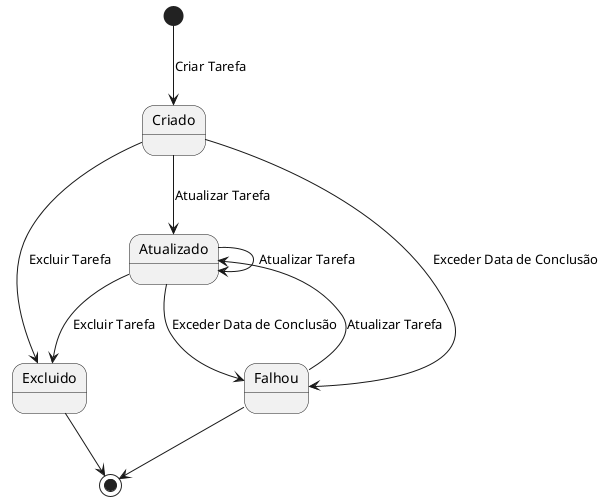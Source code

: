 @startuml
[*] --> Criado : Criar Tarefa

Criado --> Atualizado : Atualizar Tarefa
Atualizado --> Atualizado : Atualizar Tarefa

Criado --> Excluido : Excluir Tarefa
Atualizado --> Excluido : Excluir Tarefa

Criado --> Falhou : Exceder Data de Conclusão
Atualizado --> Falhou : Exceder Data de Conclusão

Falhou --> Atualizado : Atualizar Tarefa

Excluido --> [*]
Falhou --> [*]

@enduml
